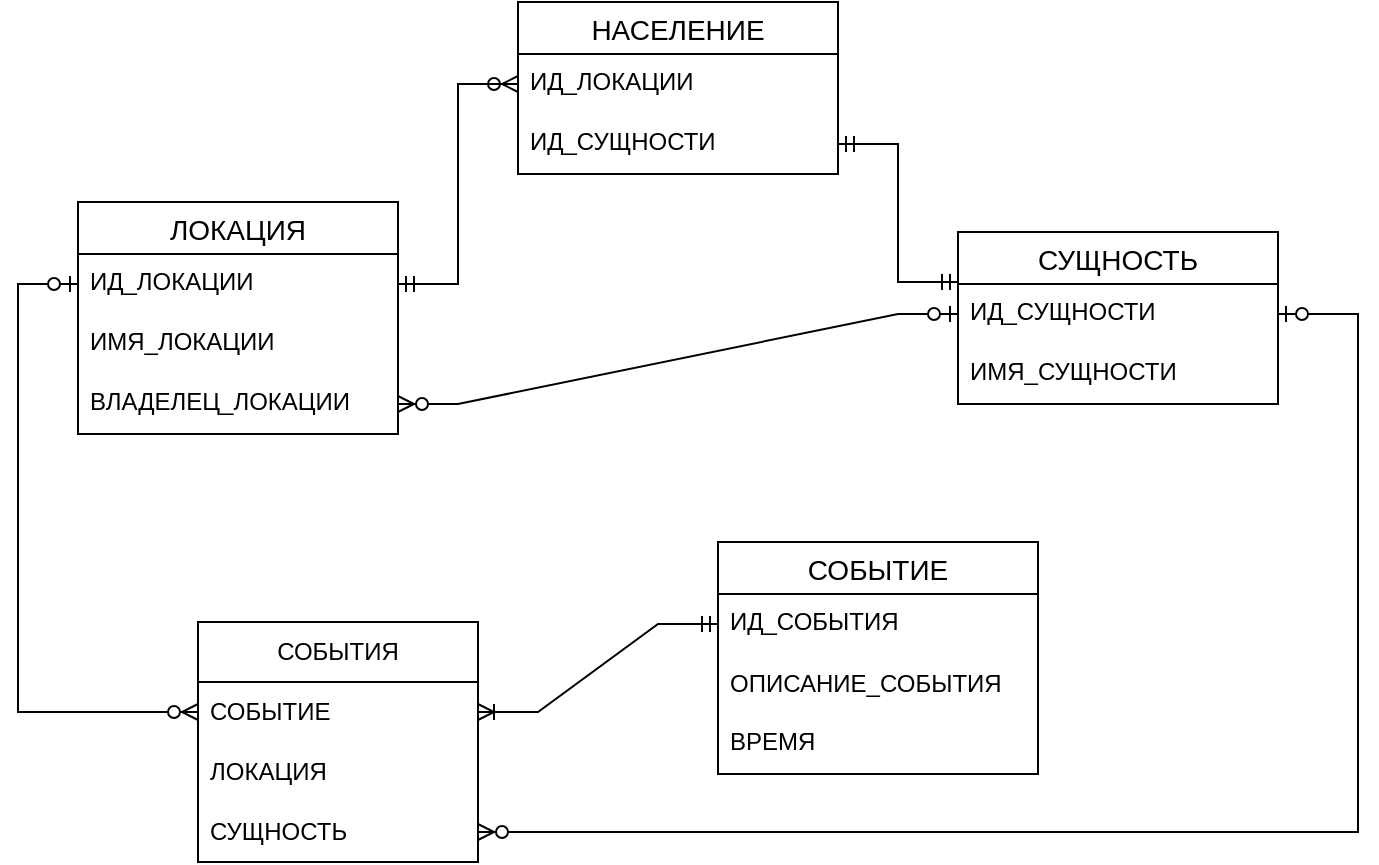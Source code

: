 <mxfile version="20.8.23" type="github">
  <diagram id="R2lEEEUBdFMjLlhIrx00" name="Page-1">
    <mxGraphModel dx="909" dy="616" grid="1" gridSize="10" guides="1" tooltips="1" connect="1" arrows="1" fold="1" page="1" pageScale="1" pageWidth="850" pageHeight="1100" math="0" shadow="0" extFonts="Permanent Marker^https://fonts.googleapis.com/css?family=Permanent+Marker">
      <root>
        <mxCell id="0" />
        <mxCell id="1" parent="0" />
        <mxCell id="rcN5VQXnIb3olyv6kFut-14" value="ЛОКАЦИЯ" style="swimlane;fontStyle=0;childLayout=stackLayout;horizontal=1;startSize=26;horizontalStack=0;resizeParent=1;resizeParentMax=0;resizeLast=0;collapsible=1;marginBottom=0;align=center;fontSize=14;" vertex="1" parent="1">
          <mxGeometry x="50" y="440" width="160" height="116" as="geometry" />
        </mxCell>
        <mxCell id="rcN5VQXnIb3olyv6kFut-15" value="ИД_ЛОКАЦИИ" style="text;strokeColor=none;fillColor=none;spacingLeft=4;spacingRight=4;overflow=hidden;rotatable=0;points=[[0,0.5],[1,0.5]];portConstraint=eastwest;fontSize=12;" vertex="1" parent="rcN5VQXnIb3olyv6kFut-14">
          <mxGeometry y="26" width="160" height="30" as="geometry" />
        </mxCell>
        <mxCell id="rcN5VQXnIb3olyv6kFut-16" value="ИМЯ_ЛОКАЦИИ" style="text;strokeColor=none;fillColor=none;spacingLeft=4;spacingRight=4;overflow=hidden;rotatable=0;points=[[0,0.5],[1,0.5]];portConstraint=eastwest;fontSize=12;" vertex="1" parent="rcN5VQXnIb3olyv6kFut-14">
          <mxGeometry y="56" width="160" height="30" as="geometry" />
        </mxCell>
        <mxCell id="rcN5VQXnIb3olyv6kFut-17" value="ВЛАДЕЛЕЦ_ЛОКАЦИИ" style="text;strokeColor=none;fillColor=none;spacingLeft=4;spacingRight=4;overflow=hidden;rotatable=0;points=[[0,0.5],[1,0.5]];portConstraint=eastwest;fontSize=12;" vertex="1" parent="rcN5VQXnIb3olyv6kFut-14">
          <mxGeometry y="86" width="160" height="30" as="geometry" />
        </mxCell>
        <mxCell id="rcN5VQXnIb3olyv6kFut-18" value="СУЩНОСТЬ" style="swimlane;fontStyle=0;childLayout=stackLayout;horizontal=1;startSize=26;horizontalStack=0;resizeParent=1;resizeParentMax=0;resizeLast=0;collapsible=1;marginBottom=0;align=center;fontSize=14;" vertex="1" parent="1">
          <mxGeometry x="490" y="455" width="160" height="86" as="geometry" />
        </mxCell>
        <mxCell id="rcN5VQXnIb3olyv6kFut-19" value="ИД_СУЩНОСТИ" style="text;strokeColor=none;fillColor=none;spacingLeft=4;spacingRight=4;overflow=hidden;rotatable=0;points=[[0,0.5],[1,0.5]];portConstraint=eastwest;fontSize=12;" vertex="1" parent="rcN5VQXnIb3olyv6kFut-18">
          <mxGeometry y="26" width="160" height="30" as="geometry" />
        </mxCell>
        <mxCell id="rcN5VQXnIb3olyv6kFut-20" value="ИМЯ_СУЩНОСТИ" style="text;strokeColor=none;fillColor=none;spacingLeft=4;spacingRight=4;overflow=hidden;rotatable=0;points=[[0,0.5],[1,0.5]];portConstraint=eastwest;fontSize=12;" vertex="1" parent="rcN5VQXnIb3olyv6kFut-18">
          <mxGeometry y="56" width="160" height="30" as="geometry" />
        </mxCell>
        <mxCell id="rcN5VQXnIb3olyv6kFut-22" value="НАСЕЛЕНИЕ" style="swimlane;fontStyle=0;childLayout=stackLayout;horizontal=1;startSize=26;horizontalStack=0;resizeParent=1;resizeParentMax=0;resizeLast=0;collapsible=1;marginBottom=0;align=center;fontSize=14;" vertex="1" parent="1">
          <mxGeometry x="270" y="340" width="160" height="86" as="geometry" />
        </mxCell>
        <mxCell id="rcN5VQXnIb3olyv6kFut-23" value="ИД_ЛОКАЦИИ" style="text;strokeColor=none;fillColor=none;spacingLeft=4;spacingRight=4;overflow=hidden;rotatable=0;points=[[0,0.5],[1,0.5]];portConstraint=eastwest;fontSize=12;" vertex="1" parent="rcN5VQXnIb3olyv6kFut-22">
          <mxGeometry y="26" width="160" height="30" as="geometry" />
        </mxCell>
        <mxCell id="rcN5VQXnIb3olyv6kFut-24" value="ИД_СУЩНОСТИ" style="text;strokeColor=none;fillColor=none;spacingLeft=4;spacingRight=4;overflow=hidden;rotatable=0;points=[[0,0.5],[1,0.5]];portConstraint=eastwest;fontSize=12;" vertex="1" parent="rcN5VQXnIb3olyv6kFut-22">
          <mxGeometry y="56" width="160" height="30" as="geometry" />
        </mxCell>
        <mxCell id="rcN5VQXnIb3olyv6kFut-26" value="СОБЫТИЕ" style="swimlane;fontStyle=0;childLayout=stackLayout;horizontal=1;startSize=26;horizontalStack=0;resizeParent=1;resizeParentMax=0;resizeLast=0;collapsible=1;marginBottom=0;align=center;fontSize=14;" vertex="1" parent="1">
          <mxGeometry x="370" y="610" width="160" height="116" as="geometry" />
        </mxCell>
        <mxCell id="rcN5VQXnIb3olyv6kFut-27" value="ИД_СОБЫТИЯ" style="text;strokeColor=none;fillColor=none;spacingLeft=4;spacingRight=4;overflow=hidden;rotatable=0;points=[[0,0.5],[1,0.5]];portConstraint=eastwest;fontSize=12;" vertex="1" parent="rcN5VQXnIb3olyv6kFut-26">
          <mxGeometry y="26" width="160" height="30" as="geometry" />
        </mxCell>
        <mxCell id="rcN5VQXnIb3olyv6kFut-32" value="ОПИСАНИЕ_СОБЫТИЯ" style="rounded=0;whiteSpace=wrap;html=1;gradientColor=none;fillColor=none;strokeColor=none;align=left;spacingRight=0;spacingLeft=4;" vertex="1" parent="rcN5VQXnIb3olyv6kFut-26">
          <mxGeometry y="56" width="160" height="30" as="geometry" />
        </mxCell>
        <mxCell id="rcN5VQXnIb3olyv6kFut-28" value="ВРЕМЯ" style="text;strokeColor=none;fillColor=none;spacingLeft=4;spacingRight=4;overflow=hidden;rotatable=0;points=[[0,0.5],[1,0.5]];portConstraint=eastwest;fontSize=12;" vertex="1" parent="rcN5VQXnIb3olyv6kFut-26">
          <mxGeometry y="86" width="160" height="30" as="geometry" />
        </mxCell>
        <mxCell id="rcN5VQXnIb3olyv6kFut-33" value="СОБЫТИЯ" style="swimlane;fontStyle=0;childLayout=stackLayout;horizontal=1;startSize=30;horizontalStack=0;resizeParent=1;resizeParentMax=0;resizeLast=0;collapsible=1;marginBottom=0;whiteSpace=wrap;html=1;fillColor=none;gradientColor=none;" vertex="1" parent="1">
          <mxGeometry x="110" y="650" width="140" height="120" as="geometry" />
        </mxCell>
        <mxCell id="rcN5VQXnIb3olyv6kFut-34" value="СОБЫТИЕ" style="text;strokeColor=none;fillColor=none;align=left;verticalAlign=middle;spacingLeft=4;spacingRight=4;overflow=hidden;points=[[0,0.5],[1,0.5]];portConstraint=eastwest;rotatable=0;whiteSpace=wrap;html=1;" vertex="1" parent="rcN5VQXnIb3olyv6kFut-33">
          <mxGeometry y="30" width="140" height="30" as="geometry" />
        </mxCell>
        <mxCell id="rcN5VQXnIb3olyv6kFut-35" value="ЛОКАЦИЯ" style="text;strokeColor=none;fillColor=none;align=left;verticalAlign=middle;spacingLeft=4;spacingRight=4;overflow=hidden;points=[[0,0.5],[1,0.5]];portConstraint=eastwest;rotatable=0;whiteSpace=wrap;html=1;" vertex="1" parent="rcN5VQXnIb3olyv6kFut-33">
          <mxGeometry y="60" width="140" height="30" as="geometry" />
        </mxCell>
        <mxCell id="rcN5VQXnIb3olyv6kFut-36" value="СУЩНОСТЬ" style="text;strokeColor=none;fillColor=none;align=left;verticalAlign=middle;spacingLeft=4;spacingRight=4;overflow=hidden;points=[[0,0.5],[1,0.5]];portConstraint=eastwest;rotatable=0;whiteSpace=wrap;html=1;" vertex="1" parent="rcN5VQXnIb3olyv6kFut-33">
          <mxGeometry y="90" width="140" height="30" as="geometry" />
        </mxCell>
        <mxCell id="rcN5VQXnIb3olyv6kFut-58" value="" style="edgeStyle=entityRelationEdgeStyle;fontSize=12;html=1;endArrow=ERzeroToMany;endFill=1;rounded=0;" edge="1" parent="1" source="rcN5VQXnIb3olyv6kFut-15" target="rcN5VQXnIb3olyv6kFut-23">
          <mxGeometry width="100" height="100" relative="1" as="geometry">
            <mxPoint x="370" y="610" as="sourcePoint" />
            <mxPoint x="470" y="510" as="targetPoint" />
          </mxGeometry>
        </mxCell>
        <mxCell id="rcN5VQXnIb3olyv6kFut-59" value="" style="edgeStyle=entityRelationEdgeStyle;fontSize=12;html=1;endArrow=ERmandOne;rounded=0;" edge="1" parent="1" source="rcN5VQXnIb3olyv6kFut-23" target="rcN5VQXnIb3olyv6kFut-15">
          <mxGeometry width="100" height="100" relative="1" as="geometry">
            <mxPoint x="370" y="610" as="sourcePoint" />
            <mxPoint x="470" y="510" as="targetPoint" />
          </mxGeometry>
        </mxCell>
        <mxCell id="rcN5VQXnIb3olyv6kFut-60" value="" style="edgeStyle=entityRelationEdgeStyle;fontSize=12;html=1;endArrow=ERmandOne;startArrow=ERmandOne;rounded=0;" edge="1" parent="1" source="rcN5VQXnIb3olyv6kFut-24">
          <mxGeometry width="100" height="100" relative="1" as="geometry">
            <mxPoint x="350" y="610" as="sourcePoint" />
            <mxPoint x="490" y="480" as="targetPoint" />
          </mxGeometry>
        </mxCell>
        <mxCell id="rcN5VQXnIb3olyv6kFut-64" value="" style="edgeStyle=entityRelationEdgeStyle;fontSize=12;html=1;endArrow=ERoneToMany;startArrow=ERmandOne;rounded=0;" edge="1" parent="1" source="rcN5VQXnIb3olyv6kFut-27" target="rcN5VQXnIb3olyv6kFut-34">
          <mxGeometry width="100" height="100" relative="1" as="geometry">
            <mxPoint x="350" y="610" as="sourcePoint" />
            <mxPoint x="450" y="510" as="targetPoint" />
          </mxGeometry>
        </mxCell>
        <mxCell id="rcN5VQXnIb3olyv6kFut-65" value="" style="edgeStyle=entityRelationEdgeStyle;fontSize=12;html=1;endArrow=ERzeroToMany;startArrow=ERzeroToOne;rounded=0;" edge="1" parent="1" source="rcN5VQXnIb3olyv6kFut-19" target="rcN5VQXnIb3olyv6kFut-17">
          <mxGeometry width="100" height="100" relative="1" as="geometry">
            <mxPoint x="300" y="600" as="sourcePoint" />
            <mxPoint x="230" y="570" as="targetPoint" />
          </mxGeometry>
        </mxCell>
        <mxCell id="rcN5VQXnIb3olyv6kFut-66" value="" style="edgeStyle=orthogonalEdgeStyle;fontSize=12;html=1;endArrow=ERzeroToMany;startArrow=ERzeroToOne;rounded=0;exitX=1;exitY=0.5;exitDx=0;exitDy=0;" edge="1" parent="1" source="rcN5VQXnIb3olyv6kFut-19" target="rcN5VQXnIb3olyv6kFut-36">
          <mxGeometry width="100" height="100" relative="1" as="geometry">
            <mxPoint x="680" y="500" as="sourcePoint" />
            <mxPoint x="420" y="550" as="targetPoint" />
            <Array as="points">
              <mxPoint x="690" y="496" />
              <mxPoint x="690" y="755" />
            </Array>
          </mxGeometry>
        </mxCell>
        <mxCell id="rcN5VQXnIb3olyv6kFut-67" value="" style="edgeStyle=orthogonalEdgeStyle;fontSize=12;html=1;endArrow=ERzeroToMany;startArrow=ERzeroToOne;rounded=0;exitX=0;exitY=0.5;exitDx=0;exitDy=0;" edge="1" parent="1" source="rcN5VQXnIb3olyv6kFut-15" target="rcN5VQXnIb3olyv6kFut-34">
          <mxGeometry width="100" height="100" relative="1" as="geometry">
            <mxPoint x="59.9" y="610" as="sourcePoint" />
            <mxPoint x="69.9" y="840" as="targetPoint" />
            <Array as="points">
              <mxPoint x="20" y="481" />
              <mxPoint x="20" y="695" />
            </Array>
          </mxGeometry>
        </mxCell>
      </root>
    </mxGraphModel>
  </diagram>
</mxfile>
